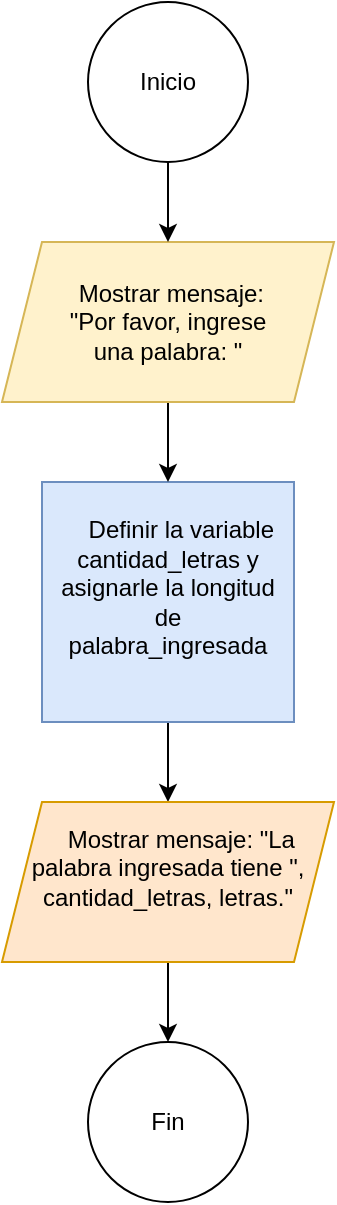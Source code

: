 <mxfile version="21.6.8" type="device">
  <diagram id="C5RBs43oDa-KdzZeNtuy" name="Page-1">
    <mxGraphModel dx="1301" dy="844" grid="1" gridSize="10" guides="1" tooltips="1" connect="1" arrows="1" fold="1" page="1" pageScale="1" pageWidth="827" pageHeight="1169" math="0" shadow="0">
      <root>
        <mxCell id="WIyWlLk6GJQsqaUBKTNV-0" />
        <mxCell id="WIyWlLk6GJQsqaUBKTNV-1" parent="WIyWlLk6GJQsqaUBKTNV-0" />
        <mxCell id="j5bObb8jWMPXvBy-FIoC-12" style="edgeStyle=orthogonalEdgeStyle;rounded=0;orthogonalLoop=1;jettySize=auto;html=1;exitX=0.5;exitY=1;exitDx=0;exitDy=0;entryX=0.5;entryY=0;entryDx=0;entryDy=0;" edge="1" parent="WIyWlLk6GJQsqaUBKTNV-1" source="j5bObb8jWMPXvBy-FIoC-4" target="j5bObb8jWMPXvBy-FIoC-6">
          <mxGeometry relative="1" as="geometry" />
        </mxCell>
        <mxCell id="j5bObb8jWMPXvBy-FIoC-4" value="" style="rounded=0;whiteSpace=wrap;html=1;fillColor=#dae8fc;strokeColor=#6c8ebf;" vertex="1" parent="WIyWlLk6GJQsqaUBKTNV-1">
          <mxGeometry x="-476" y="280" width="126" height="120" as="geometry" />
        </mxCell>
        <mxCell id="j5bObb8jWMPXvBy-FIoC-11" style="edgeStyle=orthogonalEdgeStyle;rounded=0;orthogonalLoop=1;jettySize=auto;html=1;exitX=0.5;exitY=1;exitDx=0;exitDy=0;entryX=0.5;entryY=0;entryDx=0;entryDy=0;" edge="1" parent="WIyWlLk6GJQsqaUBKTNV-1" source="j5bObb8jWMPXvBy-FIoC-2" target="j5bObb8jWMPXvBy-FIoC-4">
          <mxGeometry relative="1" as="geometry" />
        </mxCell>
        <mxCell id="j5bObb8jWMPXvBy-FIoC-2" value="" style="shape=parallelogram;perimeter=parallelogramPerimeter;whiteSpace=wrap;html=1;fixedSize=1;fillColor=#fff2cc;strokeColor=#d6b656;" vertex="1" parent="WIyWlLk6GJQsqaUBKTNV-1">
          <mxGeometry x="-496" y="160" width="166" height="80" as="geometry" />
        </mxCell>
        <mxCell id="j5bObb8jWMPXvBy-FIoC-10" style="edgeStyle=orthogonalEdgeStyle;rounded=0;orthogonalLoop=1;jettySize=auto;html=1;exitX=0.5;exitY=1;exitDx=0;exitDy=0;entryX=0.5;entryY=0;entryDx=0;entryDy=0;" edge="1" parent="WIyWlLk6GJQsqaUBKTNV-1" source="j5bObb8jWMPXvBy-FIoC-0" target="j5bObb8jWMPXvBy-FIoC-2">
          <mxGeometry relative="1" as="geometry" />
        </mxCell>
        <mxCell id="j5bObb8jWMPXvBy-FIoC-0" value="" style="ellipse;whiteSpace=wrap;html=1;aspect=fixed;" vertex="1" parent="WIyWlLk6GJQsqaUBKTNV-1">
          <mxGeometry x="-453" y="40" width="80" height="80" as="geometry" />
        </mxCell>
        <mxCell id="j5bObb8jWMPXvBy-FIoC-1" value="Inicio" style="text;html=1;strokeColor=none;fillColor=none;align=center;verticalAlign=middle;whiteSpace=wrap;rounded=0;" vertex="1" parent="WIyWlLk6GJQsqaUBKTNV-1">
          <mxGeometry x="-443" y="65" width="60" height="30" as="geometry" />
        </mxCell>
        <mxCell id="j5bObb8jWMPXvBy-FIoC-3" value="&amp;nbsp;Mostrar mensaje: &quot;Por favor, ingrese una palabra: &quot;" style="text;html=1;strokeColor=none;fillColor=none;align=center;verticalAlign=middle;whiteSpace=wrap;rounded=0;" vertex="1" parent="WIyWlLk6GJQsqaUBKTNV-1">
          <mxGeometry x="-466" y="185" width="106" height="30" as="geometry" />
        </mxCell>
        <mxCell id="j5bObb8jWMPXvBy-FIoC-5" value="&lt;div&gt;&amp;nbsp; &amp;nbsp; Definir la variable cantidad_letras y asignarle la longitud de palabra_ingresada&lt;/div&gt;&lt;div&gt;&lt;br&gt;&lt;/div&gt;" style="text;html=1;strokeColor=none;fillColor=none;align=center;verticalAlign=middle;whiteSpace=wrap;rounded=0;" vertex="1" parent="WIyWlLk6GJQsqaUBKTNV-1">
          <mxGeometry x="-471" y="300" width="116" height="80" as="geometry" />
        </mxCell>
        <mxCell id="j5bObb8jWMPXvBy-FIoC-13" style="edgeStyle=orthogonalEdgeStyle;rounded=0;orthogonalLoop=1;jettySize=auto;html=1;exitX=0.5;exitY=1;exitDx=0;exitDy=0;entryX=0.5;entryY=0;entryDx=0;entryDy=0;" edge="1" parent="WIyWlLk6GJQsqaUBKTNV-1" source="j5bObb8jWMPXvBy-FIoC-6" target="j5bObb8jWMPXvBy-FIoC-8">
          <mxGeometry relative="1" as="geometry" />
        </mxCell>
        <mxCell id="j5bObb8jWMPXvBy-FIoC-6" value="" style="shape=parallelogram;perimeter=parallelogramPerimeter;whiteSpace=wrap;html=1;fixedSize=1;fillColor=#ffe6cc;strokeColor=#d79b00;" vertex="1" parent="WIyWlLk6GJQsqaUBKTNV-1">
          <mxGeometry x="-496" y="440" width="166" height="80" as="geometry" />
        </mxCell>
        <mxCell id="j5bObb8jWMPXvBy-FIoC-7" value="&lt;div&gt;&amp;nbsp; &amp;nbsp; Mostrar mensaje: &quot;La palabra ingresada tiene &quot;, cantidad_letras, letras.&quot;&lt;/div&gt;&lt;div&gt;&lt;br&gt;&lt;/div&gt;" style="text;html=1;strokeColor=none;fillColor=none;align=center;verticalAlign=middle;whiteSpace=wrap;rounded=0;" vertex="1" parent="WIyWlLk6GJQsqaUBKTNV-1">
          <mxGeometry x="-486" y="465" width="146" height="30" as="geometry" />
        </mxCell>
        <mxCell id="j5bObb8jWMPXvBy-FIoC-8" value="" style="ellipse;whiteSpace=wrap;html=1;aspect=fixed;" vertex="1" parent="WIyWlLk6GJQsqaUBKTNV-1">
          <mxGeometry x="-453" y="560" width="80" height="80" as="geometry" />
        </mxCell>
        <mxCell id="j5bObb8jWMPXvBy-FIoC-9" value="Fin" style="text;html=1;strokeColor=none;fillColor=none;align=center;verticalAlign=middle;whiteSpace=wrap;rounded=0;" vertex="1" parent="WIyWlLk6GJQsqaUBKTNV-1">
          <mxGeometry x="-443" y="585" width="60" height="30" as="geometry" />
        </mxCell>
      </root>
    </mxGraphModel>
  </diagram>
</mxfile>
